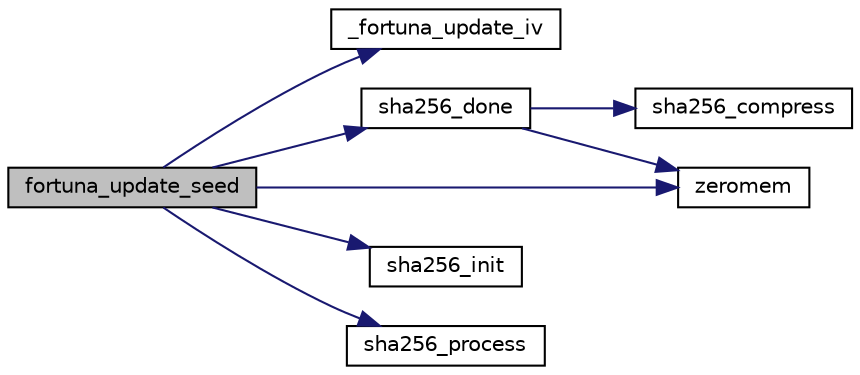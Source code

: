 digraph "fortuna_update_seed"
{
 // LATEX_PDF_SIZE
  edge [fontname="Helvetica",fontsize="10",labelfontname="Helvetica",labelfontsize="10"];
  node [fontname="Helvetica",fontsize="10",shape=record];
  rankdir="LR";
  Node99 [label="fortuna_update_seed",height=0.2,width=0.4,color="black", fillcolor="grey75", style="filled", fontcolor="black",tooltip="\"Update Seed File\"-compliant update of K"];
  Node99 -> Node100 [color="midnightblue",fontsize="10",style="solid",fontname="Helvetica"];
  Node100 [label="_fortuna_update_iv",height=0.2,width=0.4,color="black", fillcolor="white", style="filled",URL="$fortuna_8c.html#a5e5b2b7f0a18fae044e2f53384a51c6b",tooltip=" "];
  Node99 -> Node101 [color="midnightblue",fontsize="10",style="solid",fontname="Helvetica"];
  Node101 [label="sha256_done",height=0.2,width=0.4,color="black", fillcolor="white", style="filled",URL="$sha256_8c.html#a53db56f3eb9f35c59b134533be31c301",tooltip="Terminate the hash to get the digest."];
  Node101 -> Node102 [color="midnightblue",fontsize="10",style="solid",fontname="Helvetica"];
  Node102 [label="sha256_compress",height=0.2,width=0.4,color="black", fillcolor="white", style="filled",URL="$sha256_8c.html#ac87e8a7c22810735390e70611006bfe5",tooltip=" "];
  Node101 -> Node103 [color="midnightblue",fontsize="10",style="solid",fontname="Helvetica"];
  Node103 [label="zeromem",height=0.2,width=0.4,color="black", fillcolor="white", style="filled",URL="$tomcrypt__misc_8h.html#a63b6e188713790263bfd3612fe8b398f",tooltip="Zero a block of memory."];
  Node99 -> Node104 [color="midnightblue",fontsize="10",style="solid",fontname="Helvetica"];
  Node104 [label="sha256_init",height=0.2,width=0.4,color="black", fillcolor="white", style="filled",URL="$sha256_8c.html#a6290ad544b02c822c2ca6c30b8d1ee07",tooltip="Initialize the hash state."];
  Node99 -> Node105 [color="midnightblue",fontsize="10",style="solid",fontname="Helvetica"];
  Node105 [label="sha256_process",height=0.2,width=0.4,color="black", fillcolor="white", style="filled",URL="$sha256_8c.html#a8b983a80c9edd5d997a3937963ae7856",tooltip="Process a block of memory though the hash."];
  Node99 -> Node103 [color="midnightblue",fontsize="10",style="solid",fontname="Helvetica"];
}
